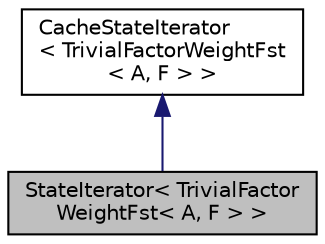 digraph "StateIterator&lt; TrivialFactorWeightFst&lt; A, F &gt; &gt;"
{
  edge [fontname="Helvetica",fontsize="10",labelfontname="Helvetica",labelfontsize="10"];
  node [fontname="Helvetica",fontsize="10",shape=record];
  Node2 [label="StateIterator\< TrivialFactor\lWeightFst\< A, F \> \>",height=0.2,width=0.4,color="black", fillcolor="grey75", style="filled", fontcolor="black"];
  Node3 -> Node2 [dir="back",color="midnightblue",fontsize="10",style="solid",fontname="Helvetica"];
  Node3 [label="CacheStateIterator\l\< TrivialFactorWeightFst\l\< A, F \> \>",height=0.2,width=0.4,color="black", fillcolor="white", style="filled",URL="$classCacheStateIterator.html"];
}
